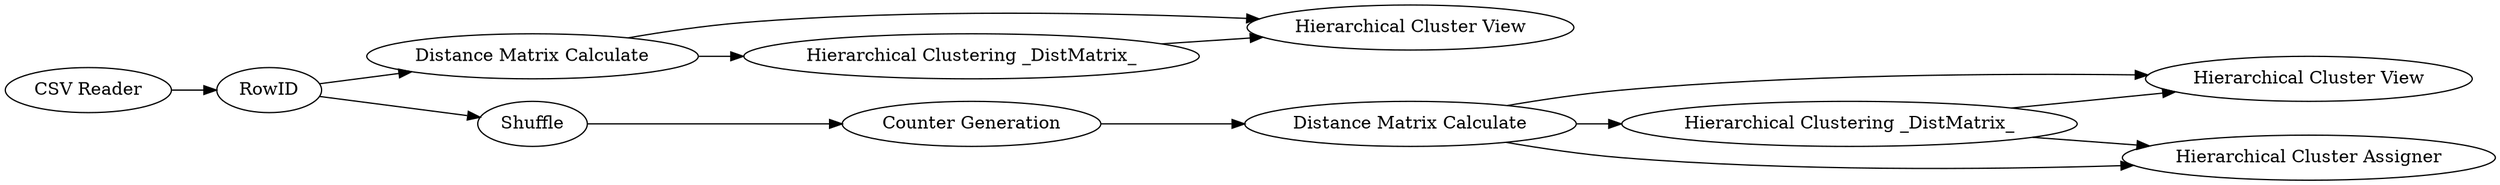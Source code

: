 digraph {
	"-4490243661304447869_8" [label="Hierarchical Clustering _DistMatrix_"]
	"-4490243661304447869_9" [label="Hierarchical Cluster View"]
	"-4490243661304447869_2" [label="Distance Matrix Calculate"]
	"-4490243661304447869_4" [label="Hierarchical Cluster View"]
	"-4490243661304447869_3" [label="Hierarchical Clustering _DistMatrix_"]
	"-4490243661304447869_13" [label="Hierarchical Cluster Assigner"]
	"-4490243661304447869_5" [label=Shuffle]
	"-4490243661304447869_7" [label="Distance Matrix Calculate"]
	"-4490243661304447869_10" [label=RowID]
	"-4490243661304447869_1" [label="CSV Reader"]
	"-4490243661304447869_6" [label="Counter Generation"]
	"-4490243661304447869_1" -> "-4490243661304447869_10"
	"-4490243661304447869_7" -> "-4490243661304447869_9"
	"-4490243661304447869_2" -> "-4490243661304447869_3"
	"-4490243661304447869_3" -> "-4490243661304447869_4"
	"-4490243661304447869_8" -> "-4490243661304447869_9"
	"-4490243661304447869_7" -> "-4490243661304447869_13"
	"-4490243661304447869_10" -> "-4490243661304447869_2"
	"-4490243661304447869_6" -> "-4490243661304447869_7"
	"-4490243661304447869_10" -> "-4490243661304447869_5"
	"-4490243661304447869_5" -> "-4490243661304447869_6"
	"-4490243661304447869_7" -> "-4490243661304447869_8"
	"-4490243661304447869_8" -> "-4490243661304447869_13"
	"-4490243661304447869_2" -> "-4490243661304447869_4"
	rankdir=LR
}

